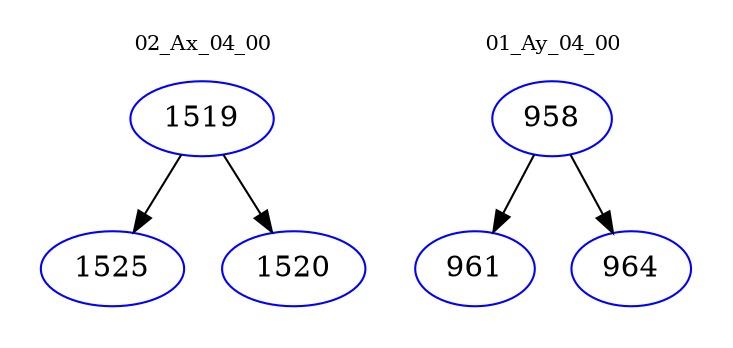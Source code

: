 digraph{
subgraph cluster_0 {
color = white
label = "02_Ax_04_00";
fontsize=10;
T0_1519 [label="1519", color="blue"]
T0_1519 -> T0_1525 [color="black"]
T0_1525 [label="1525", color="blue"]
T0_1519 -> T0_1520 [color="black"]
T0_1520 [label="1520", color="blue"]
}
subgraph cluster_1 {
color = white
label = "01_Ay_04_00";
fontsize=10;
T1_958 [label="958", color="blue"]
T1_958 -> T1_961 [color="black"]
T1_961 [label="961", color="blue"]
T1_958 -> T1_964 [color="black"]
T1_964 [label="964", color="blue"]
}
}
